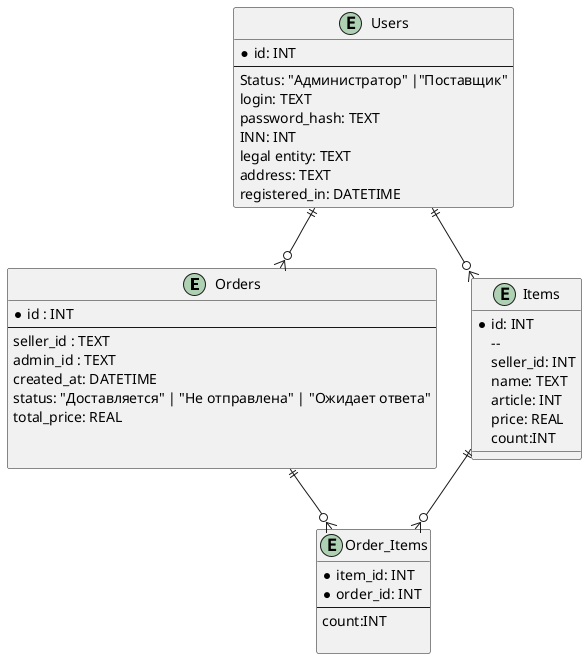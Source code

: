 @startuml Диаграмма базы данных



entity Orders {
  * id : INT
  --
  seller_id : TEXT
  admin_id : TEXT
  created_at: DATETIME
  status: "Доставляется" | "Не отправлена" | "Ожидает ответа"
  total_price: REAL
  
  
}

entity Order_Items {
  *item_id: INT
  *order_id: INT
  --
  count:INT

} 



entity Items {
  *id: INT
  --  
  seller_id: INT
  name: TEXT
  article: INT
  price: REAL
  count:INT
  
}


' entity Sellers{
'   *id: INT
'   --
'   login: TEXT
'   password_hash: TEXT
'   INN: INT
'   legal entity: TEXT
'   address: TEXT
'   registered_in: DATETIME
' }

entity Users{
  *id: INT
  --
  Status: "Администратор" |"Поставщик"
  login: TEXT
  password_hash: TEXT
  INN: INT
  legal entity: TEXT
  address: TEXT
  registered_in: DATETIME
}

Orders ||--o{ Order_Items
Items ||--o{ Order_Items

Users ||--o{ Items

Users ||--o{ Orders


@enduml
